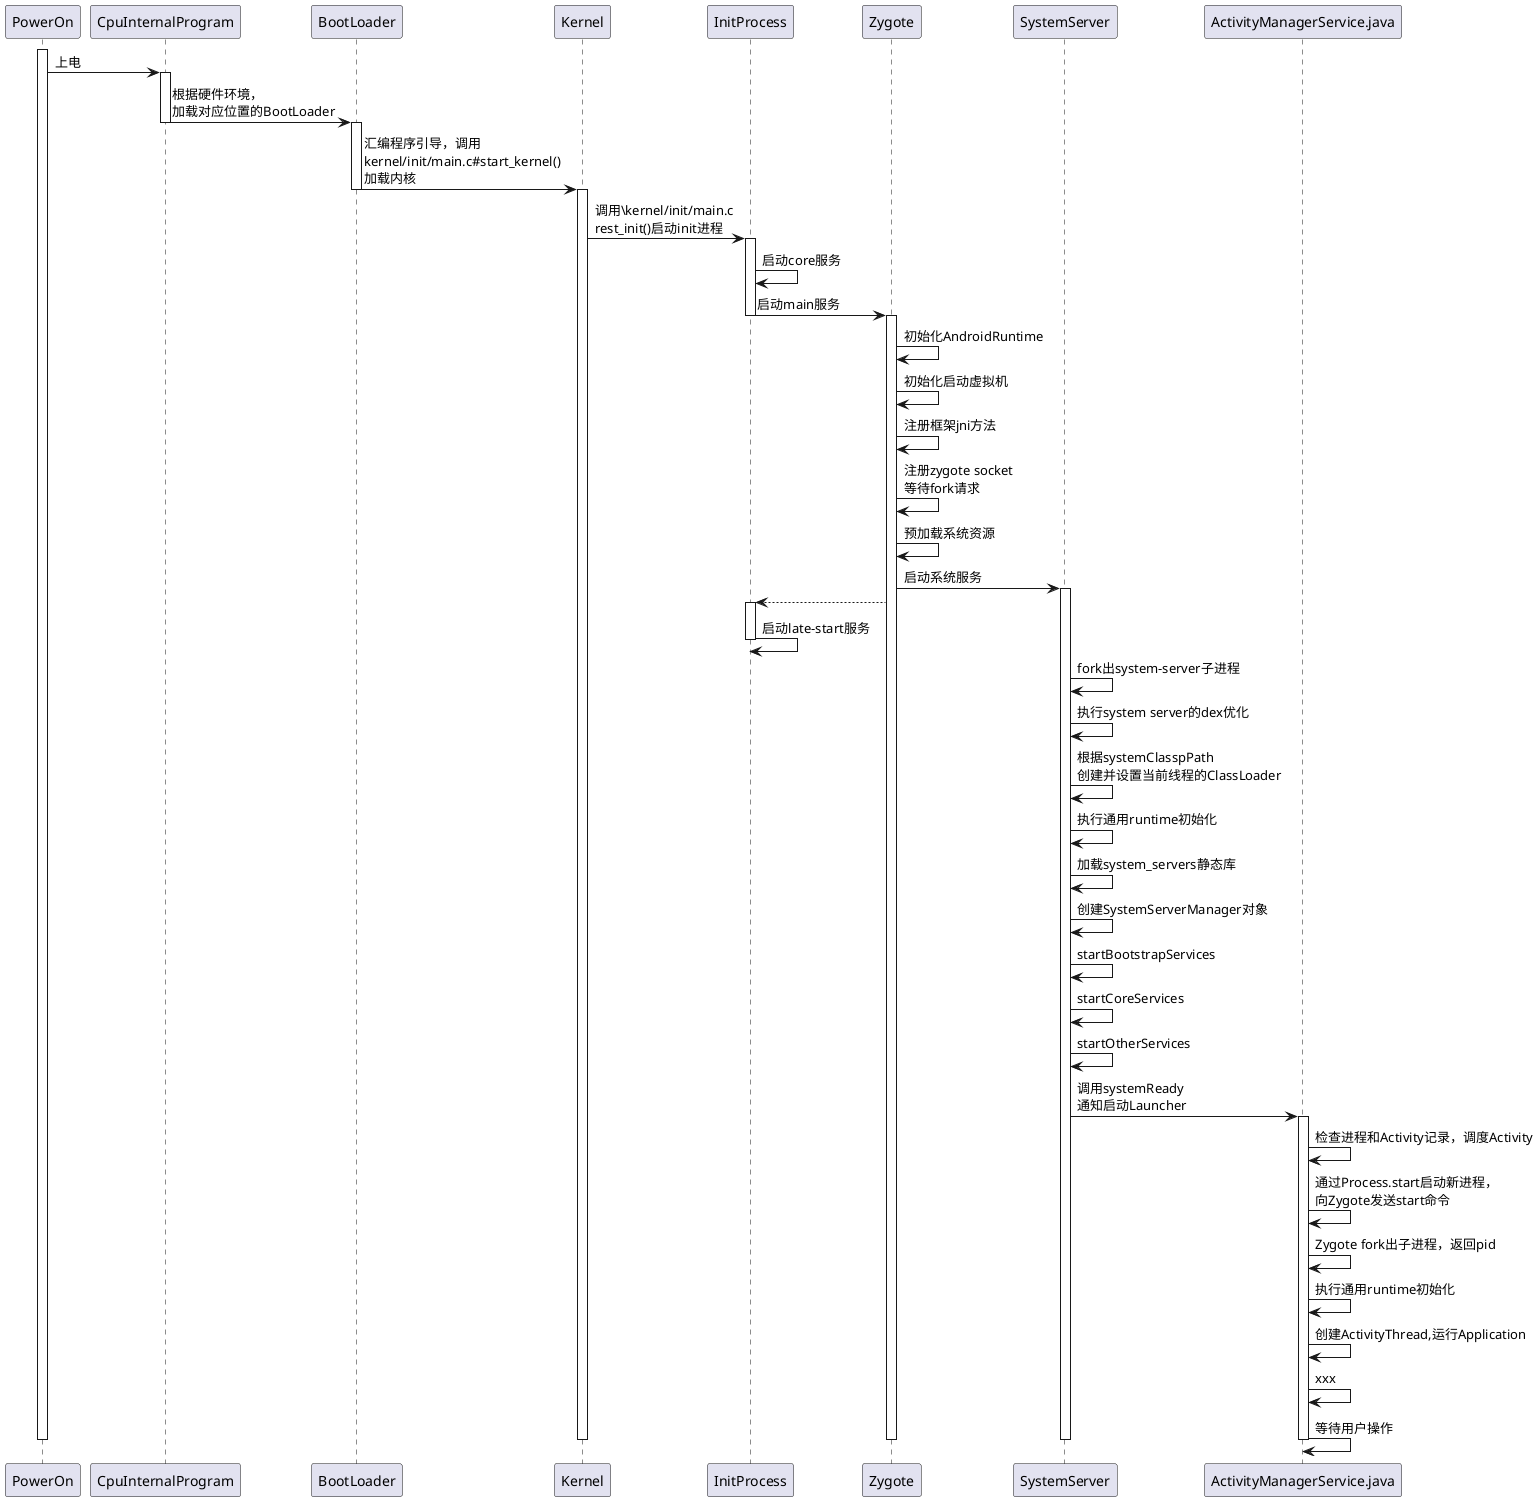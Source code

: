 @startuml

participant "PowerOn"

participant CpuInPg as "CpuInternalProgram"

participant BootLoader as "BootLoader"

participant Kernel as "Kernel"

participant InitProcess as "InitProcess"

participant Zygote as "Zygote"

participant SystemServer as "SystemServer"

participant ActivityManagerService as "ActivityManagerService.java"

'sequence below

activate PowerOn
PowerOn -> CpuInPg : 上电

activate CpuInPg
CpuInPg -> BootLoader : 根据硬件环境，\n加载对应位置的BootLoader
deactivate CpuInPg

activate BootLoader
BootLoader -> Kernel : 汇编程序引导，调用\nkernel/init/main.c#start_kernel()\n加载内核
deactivate BootLoader

activate Kernel
Kernel -> InitProcess : 调用\kernel/init/main.c\nrest_init()启动init进程

activate InitProcess
InitProcess -> InitProcess : 启动core服务
InitProcess -> Zygote : 启动main服务
deactivate InitProcess

activate Zygote
Zygote -> Zygote : 初始化AndroidRuntime
Zygote -> Zygote : 初始化启动虚拟机
Zygote -> Zygote : 注册框架jni方法
Zygote -> Zygote : 注册zygote socket\
\n等待fork请求
Zygote -> Zygote : 预加载系统资源
Zygote -> SystemServer : 启动系统服务

activate SystemServer
Zygote --> InitProcess
activate InitProcess
InitProcess -> InitProcess : 启动late-start服务
deactivate InitProcess


SystemServer -> SystemServer : fork出system-server子进程
SystemServer -> SystemServer : 执行system server的dex优化
SystemServer -> SystemServer : 根据systemClasspPath\
\n创建并设置当前线程的ClassLoader
SystemServer -> SystemServer : 执行通用runtime初始化
SystemServer -> SystemServer : 加载system_servers静态库
SystemServer -> SystemServer : 创建SystemServerManager对象
SystemServer -> SystemServer : startBootstrapServices
SystemServer -> SystemServer : startCoreServices
SystemServer -> SystemServer : startOtherServices
SystemServer -> ActivityManagerService : 调用systemReady\n通知启动Launcher

activate ActivityManagerService
ActivityManagerService -> ActivityManagerService : 检查进程和Activity记录，调度Activity
ActivityManagerService -> ActivityManagerService : 通过Process.start启动新进程，\n向Zygote发送start命令
ActivityManagerService -> ActivityManagerService : Zygote fork出子进程，返回pid
ActivityManagerService -> ActivityManagerService : 执行通用runtime初始化
ActivityManagerService -> ActivityManagerService : 创建ActivityThread,运行Application
ActivityManagerService -> ActivityManagerService : xxx
ActivityManagerService -> ActivityManagerService : 等待用户操作

deactivate ActivityManagerService
deactivate SystemServer
deactivate Zygote
deactivate Kernel
deactivate PowerOn
@enduml